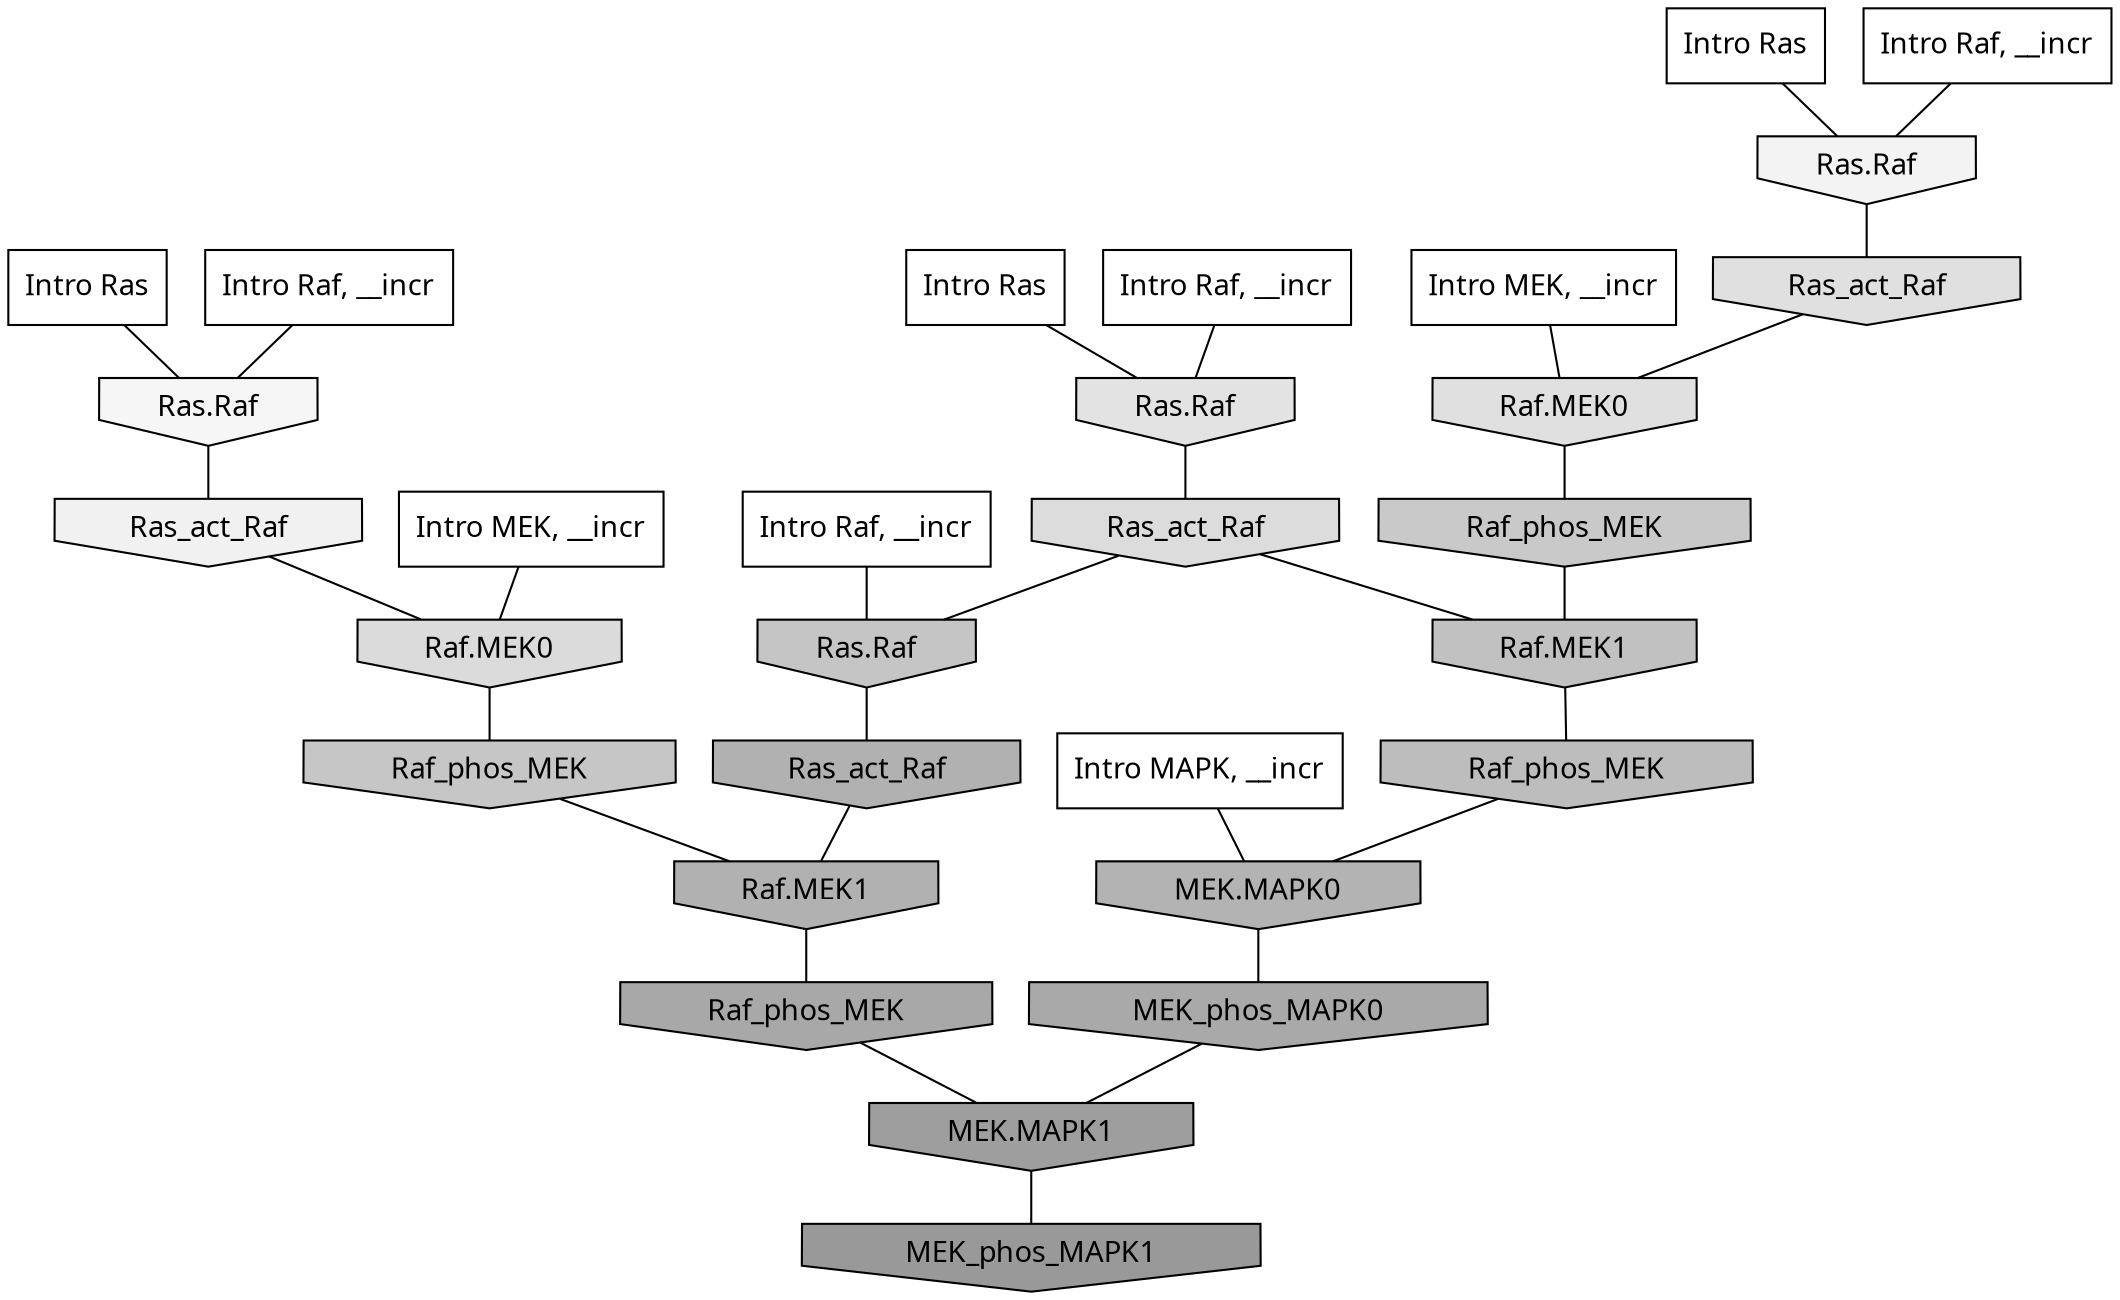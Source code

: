 digraph G{
  rankdir="TB";
  ranksep=0.30;
  node [fontname="CMU Serif"];
  edge [fontname="CMU Serif"];
  
  2 [label="Intro Ras", shape=rectangle, style=filled, fillcolor="0.000 0.000 1.000"]
  
  12 [label="Intro Ras", shape=rectangle, style=filled, fillcolor="0.000 0.000 1.000"]
  
  73 [label="Intro Ras", shape=rectangle, style=filled, fillcolor="0.000 0.000 1.000"]
  
  117 [label="Intro Raf, __incr", shape=rectangle, style=filled, fillcolor="0.000 0.000 1.000"]
  
  267 [label="Intro Raf, __incr", shape=rectangle, style=filled, fillcolor="0.000 0.000 1.000"]
  
  411 [label="Intro Raf, __incr", shape=rectangle, style=filled, fillcolor="0.000 0.000 1.000"]
  
  642 [label="Intro Raf, __incr", shape=rectangle, style=filled, fillcolor="0.000 0.000 1.000"]
  
  1686 [label="Intro MEK, __incr", shape=rectangle, style=filled, fillcolor="0.000 0.000 1.000"]
  
  1777 [label="Intro MEK, __incr", shape=rectangle, style=filled, fillcolor="0.000 0.000 1.000"]
  
  3044 [label="Intro MAPK, __incr", shape=rectangle, style=filled, fillcolor="0.000 0.000 1.000"]
  
  3562 [label="Ras.Raf", shape=invhouse, style=filled, fillcolor="0.000 0.000 0.961"]
  
  3656 [label="Ras.Raf", shape=invhouse, style=filled, fillcolor="0.000 0.000 0.951"]
  
  3738 [label="Ras_act_Raf", shape=invhouse, style=filled, fillcolor="0.000 0.000 0.944"]
  
  4542 [label="Ras.Raf", shape=invhouse, style=filled, fillcolor="0.000 0.000 0.889"]
  
  4745 [label="Ras_act_Raf", shape=invhouse, style=filled, fillcolor="0.000 0.000 0.877"]
  
  4748 [label="Raf.MEK0", shape=invhouse, style=filled, fillcolor="0.000 0.000 0.877"]
  
  4988 [label="Ras_act_Raf", shape=invhouse, style=filled, fillcolor="0.000 0.000 0.861"]
  
  5031 [label="Raf.MEK0", shape=invhouse, style=filled, fillcolor="0.000 0.000 0.859"]
  
  6360 [label="Raf_phos_MEK", shape=invhouse, style=filled, fillcolor="0.000 0.000 0.788"]
  
  6666 [label="Raf_phos_MEK", shape=invhouse, style=filled, fillcolor="0.000 0.000 0.776"]
  
  6745 [label="Ras.Raf", shape=invhouse, style=filled, fillcolor="0.000 0.000 0.773"]
  
  7220 [label="Raf.MEK1", shape=invhouse, style=filled, fillcolor="0.000 0.000 0.756"]
  
  7711 [label="Raf_phos_MEK", shape=invhouse, style=filled, fillcolor="0.000 0.000 0.741"]
  
  9043 [label="MEK.MAPK0", shape=invhouse, style=filled, fillcolor="0.000 0.000 0.700"]
  
  9368 [label="Ras_act_Raf", shape=invhouse, style=filled, fillcolor="0.000 0.000 0.693"]
  
  9374 [label="Raf.MEK1", shape=invhouse, style=filled, fillcolor="0.000 0.000 0.693"]
  
  10719 [label="MEK_phos_MAPK0", shape=invhouse, style=filled, fillcolor="0.000 0.000 0.664"]
  
  10968 [label="Raf_phos_MEK", shape=invhouse, style=filled, fillcolor="0.000 0.000 0.659"]
  
  13404 [label="MEK.MAPK1", shape=invhouse, style=filled, fillcolor="0.000 0.000 0.618"]
  
  14746 [label="MEK_phos_MAPK1", shape=invhouse, style=filled, fillcolor="0.000 0.000 0.600"]
  
  
  13404 -> 14746 [dir=none, color="0.000 0.000 0.000"] 
  10968 -> 13404 [dir=none, color="0.000 0.000 0.000"] 
  10719 -> 13404 [dir=none, color="0.000 0.000 0.000"] 
  9374 -> 10968 [dir=none, color="0.000 0.000 0.000"] 
  9368 -> 9374 [dir=none, color="0.000 0.000 0.000"] 
  9043 -> 10719 [dir=none, color="0.000 0.000 0.000"] 
  7711 -> 9043 [dir=none, color="0.000 0.000 0.000"] 
  7220 -> 7711 [dir=none, color="0.000 0.000 0.000"] 
  6745 -> 9368 [dir=none, color="0.000 0.000 0.000"] 
  6666 -> 9374 [dir=none, color="0.000 0.000 0.000"] 
  6360 -> 7220 [dir=none, color="0.000 0.000 0.000"] 
  5031 -> 6666 [dir=none, color="0.000 0.000 0.000"] 
  4988 -> 6745 [dir=none, color="0.000 0.000 0.000"] 
  4988 -> 7220 [dir=none, color="0.000 0.000 0.000"] 
  4748 -> 6360 [dir=none, color="0.000 0.000 0.000"] 
  4745 -> 4748 [dir=none, color="0.000 0.000 0.000"] 
  4542 -> 4988 [dir=none, color="0.000 0.000 0.000"] 
  3738 -> 5031 [dir=none, color="0.000 0.000 0.000"] 
  3656 -> 4745 [dir=none, color="0.000 0.000 0.000"] 
  3562 -> 3738 [dir=none, color="0.000 0.000 0.000"] 
  3044 -> 9043 [dir=none, color="0.000 0.000 0.000"] 
  1777 -> 5031 [dir=none, color="0.000 0.000 0.000"] 
  1686 -> 4748 [dir=none, color="0.000 0.000 0.000"] 
  642 -> 4542 [dir=none, color="0.000 0.000 0.000"] 
  411 -> 3562 [dir=none, color="0.000 0.000 0.000"] 
  267 -> 3656 [dir=none, color="0.000 0.000 0.000"] 
  117 -> 6745 [dir=none, color="0.000 0.000 0.000"] 
  73 -> 3656 [dir=none, color="0.000 0.000 0.000"] 
  12 -> 4542 [dir=none, color="0.000 0.000 0.000"] 
  2 -> 3562 [dir=none, color="0.000 0.000 0.000"] 
  
  }
